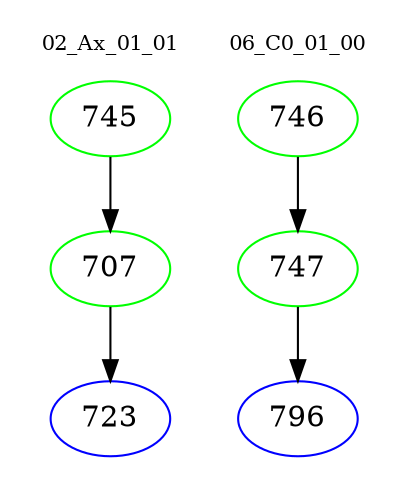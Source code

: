 digraph{
subgraph cluster_0 {
color = white
label = "02_Ax_01_01";
fontsize=10;
T0_745 [label="745", color="green"]
T0_745 -> T0_707 [color="black"]
T0_707 [label="707", color="green"]
T0_707 -> T0_723 [color="black"]
T0_723 [label="723", color="blue"]
}
subgraph cluster_1 {
color = white
label = "06_C0_01_00";
fontsize=10;
T1_746 [label="746", color="green"]
T1_746 -> T1_747 [color="black"]
T1_747 [label="747", color="green"]
T1_747 -> T1_796 [color="black"]
T1_796 [label="796", color="blue"]
}
}
